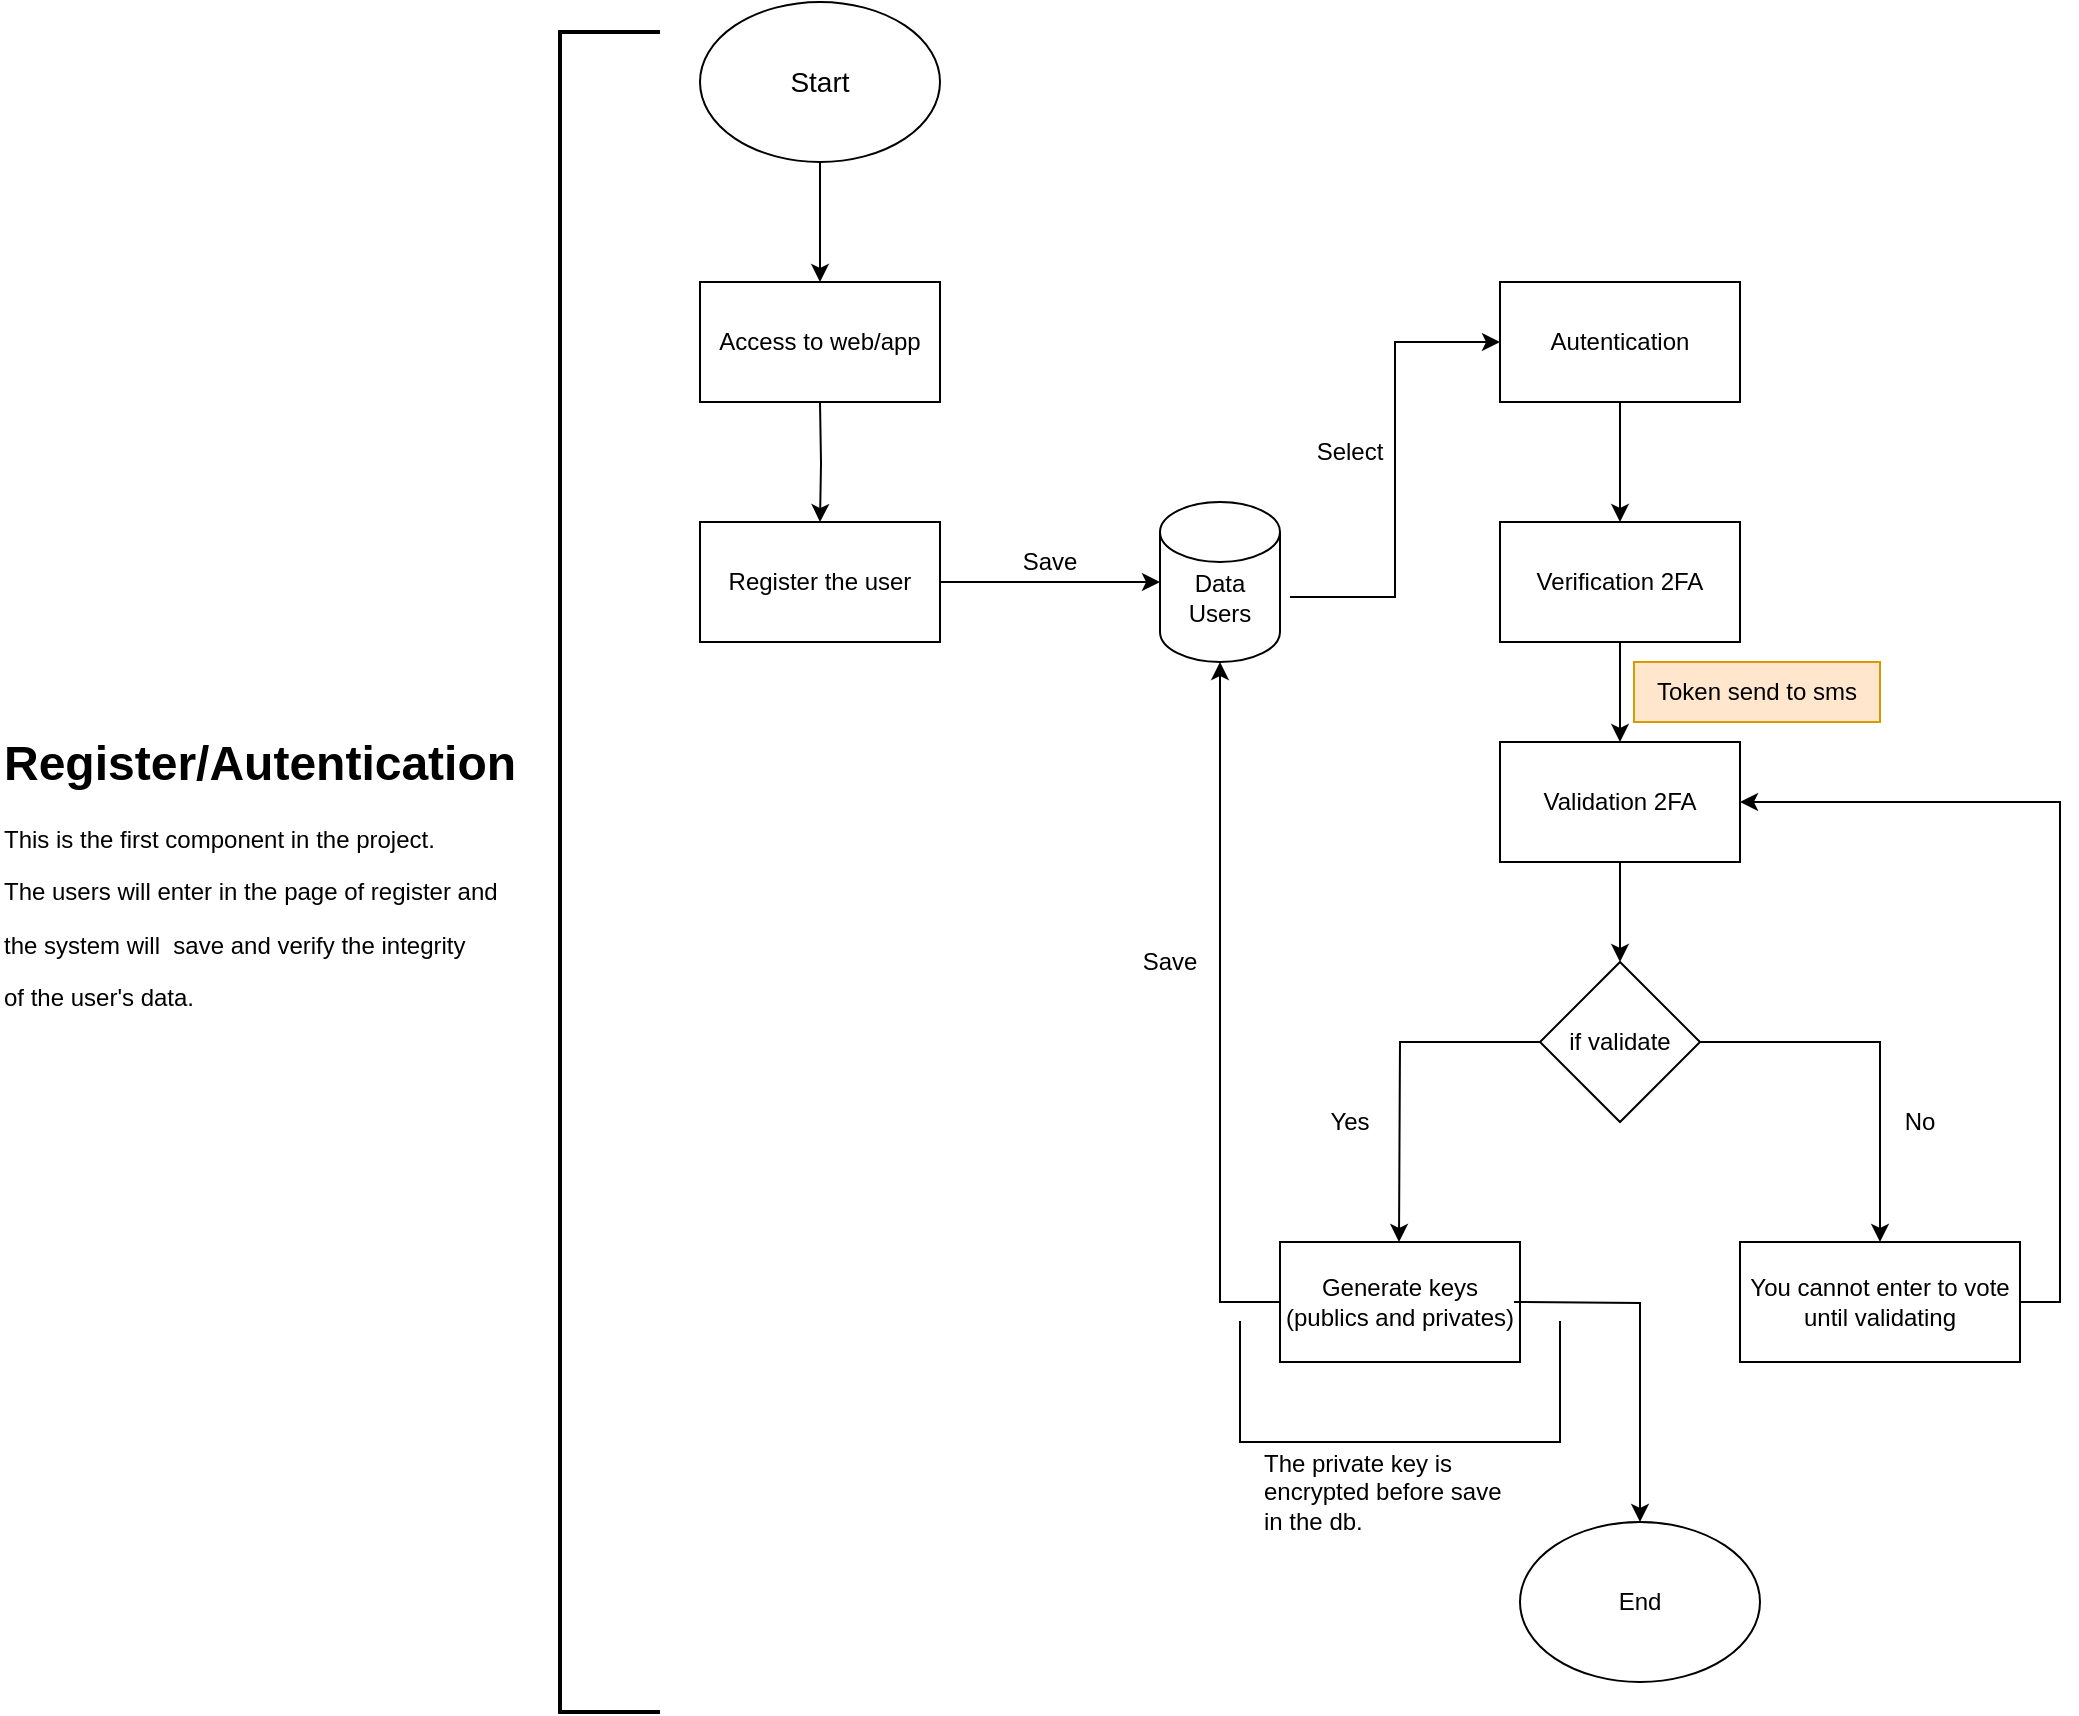 <mxfile version="24.7.6">
  <diagram id="C5RBs43oDa-KdzZeNtuy" name="Page-1">
    <mxGraphModel dx="1434" dy="780" grid="1" gridSize="10" guides="1" tooltips="1" connect="1" arrows="1" fold="1" page="1" pageScale="1" pageWidth="827" pageHeight="1169" math="0" shadow="0">
      <root>
        <mxCell id="WIyWlLk6GJQsqaUBKTNV-0" />
        <mxCell id="WIyWlLk6GJQsqaUBKTNV-1" parent="WIyWlLk6GJQsqaUBKTNV-0" />
        <mxCell id="ydfu1P83oE-KzYwoXBRw-3" value="" style="edgeStyle=orthogonalEdgeStyle;rounded=0;orthogonalLoop=1;jettySize=auto;html=1;" parent="WIyWlLk6GJQsqaUBKTNV-1" source="ydfu1P83oE-KzYwoXBRw-0" edge="1">
          <mxGeometry relative="1" as="geometry">
            <mxPoint x="420" y="180" as="targetPoint" />
          </mxGeometry>
        </mxCell>
        <mxCell id="ydfu1P83oE-KzYwoXBRw-0" value="" style="ellipse;whiteSpace=wrap;html=1;" parent="WIyWlLk6GJQsqaUBKTNV-1" vertex="1">
          <mxGeometry x="360" y="40" width="120" height="80" as="geometry" />
        </mxCell>
        <mxCell id="ydfu1P83oE-KzYwoXBRw-1" value="&lt;font style=&quot;font-size: 14px;&quot;&gt;Start&lt;/font&gt;" style="text;html=1;align=center;verticalAlign=middle;whiteSpace=wrap;rounded=0;" parent="WIyWlLk6GJQsqaUBKTNV-1" vertex="1">
          <mxGeometry x="385" y="62.5" width="70" height="35" as="geometry" />
        </mxCell>
        <mxCell id="ydfu1P83oE-KzYwoXBRw-6" value="" style="edgeStyle=orthogonalEdgeStyle;rounded=0;orthogonalLoop=1;jettySize=auto;html=1;" parent="WIyWlLk6GJQsqaUBKTNV-1" target="ydfu1P83oE-KzYwoXBRw-5" edge="1">
          <mxGeometry relative="1" as="geometry">
            <mxPoint x="420" y="240" as="sourcePoint" />
          </mxGeometry>
        </mxCell>
        <mxCell id="ydfu1P83oE-KzYwoXBRw-5" value="" style="rounded=0;whiteSpace=wrap;html=1;" parent="WIyWlLk6GJQsqaUBKTNV-1" vertex="1">
          <mxGeometry x="360" y="300" width="120" height="60" as="geometry" />
        </mxCell>
        <mxCell id="ydfu1P83oE-KzYwoXBRw-9" value="" style="edgeStyle=orthogonalEdgeStyle;rounded=0;orthogonalLoop=1;jettySize=auto;html=1;" parent="WIyWlLk6GJQsqaUBKTNV-1" source="ydfu1P83oE-KzYwoXBRw-7" target="ydfu1P83oE-KzYwoXBRw-8" edge="1">
          <mxGeometry relative="1" as="geometry" />
        </mxCell>
        <mxCell id="ydfu1P83oE-KzYwoXBRw-7" value="Register the user" style="text;html=1;align=center;verticalAlign=middle;whiteSpace=wrap;rounded=0;" parent="WIyWlLk6GJQsqaUBKTNV-1" vertex="1">
          <mxGeometry x="360" y="300" width="120" height="60" as="geometry" />
        </mxCell>
        <mxCell id="ydfu1P83oE-KzYwoXBRw-8" value="" style="shape=cylinder3;whiteSpace=wrap;html=1;boundedLbl=1;backgroundOutline=1;size=15;" parent="WIyWlLk6GJQsqaUBKTNV-1" vertex="1">
          <mxGeometry x="590" y="290" width="60" height="80" as="geometry" />
        </mxCell>
        <mxCell id="ydfu1P83oE-KzYwoXBRw-37" style="edgeStyle=orthogonalEdgeStyle;rounded=0;orthogonalLoop=1;jettySize=auto;html=1;entryX=0;entryY=0.5;entryDx=0;entryDy=0;" parent="WIyWlLk6GJQsqaUBKTNV-1" source="ydfu1P83oE-KzYwoXBRw-10" target="ydfu1P83oE-KzYwoXBRw-19" edge="1">
          <mxGeometry relative="1" as="geometry" />
        </mxCell>
        <mxCell id="ydfu1P83oE-KzYwoXBRw-10" value="Data&lt;div&gt;Users&lt;/div&gt;" style="text;html=1;align=center;verticalAlign=middle;whiteSpace=wrap;rounded=0;" parent="WIyWlLk6GJQsqaUBKTNV-1" vertex="1">
          <mxGeometry x="585" y="315" width="70" height="45" as="geometry" />
        </mxCell>
        <mxCell id="ydfu1P83oE-KzYwoXBRw-11" value="" style="rounded=0;whiteSpace=wrap;html=1;" parent="WIyWlLk6GJQsqaUBKTNV-1" vertex="1">
          <mxGeometry x="650" y="660" width="120" height="60" as="geometry" />
        </mxCell>
        <mxCell id="ydfu1P83oE-KzYwoXBRw-13" value="Generate keys (publics and privates)" style="text;html=1;align=center;verticalAlign=middle;whiteSpace=wrap;rounded=0;" parent="WIyWlLk6GJQsqaUBKTNV-1" vertex="1">
          <mxGeometry x="650" y="660" width="120" height="60" as="geometry" />
        </mxCell>
        <mxCell id="ydfu1P83oE-KzYwoXBRw-15" value="Save" style="text;html=1;align=center;verticalAlign=middle;whiteSpace=wrap;rounded=0;" parent="WIyWlLk6GJQsqaUBKTNV-1" vertex="1">
          <mxGeometry x="510" y="310" width="50" height="20" as="geometry" />
        </mxCell>
        <mxCell id="ydfu1P83oE-KzYwoXBRw-17" value="Access to web/app" style="rounded=0;whiteSpace=wrap;html=1;" parent="WIyWlLk6GJQsqaUBKTNV-1" vertex="1">
          <mxGeometry x="360" y="180" width="120" height="60" as="geometry" />
        </mxCell>
        <mxCell id="ydfu1P83oE-KzYwoXBRw-18" value="" style="rounded=0;whiteSpace=wrap;html=1;" parent="WIyWlLk6GJQsqaUBKTNV-1" vertex="1">
          <mxGeometry x="760" y="180" width="120" height="60" as="geometry" />
        </mxCell>
        <mxCell id="ydfu1P83oE-KzYwoXBRw-22" value="" style="edgeStyle=orthogonalEdgeStyle;rounded=0;orthogonalLoop=1;jettySize=auto;html=1;" parent="WIyWlLk6GJQsqaUBKTNV-1" source="ydfu1P83oE-KzYwoXBRw-19" edge="1">
          <mxGeometry relative="1" as="geometry">
            <mxPoint x="820.0" y="300" as="targetPoint" />
          </mxGeometry>
        </mxCell>
        <mxCell id="ydfu1P83oE-KzYwoXBRw-19" value="Autentication" style="text;html=1;align=center;verticalAlign=middle;whiteSpace=wrap;rounded=0;" parent="WIyWlLk6GJQsqaUBKTNV-1" vertex="1">
          <mxGeometry x="760" y="180" width="120" height="60" as="geometry" />
        </mxCell>
        <mxCell id="ydfu1P83oE-KzYwoXBRw-58" style="edgeStyle=orthogonalEdgeStyle;rounded=0;orthogonalLoop=1;jettySize=auto;html=1;entryX=0.5;entryY=0;entryDx=0;entryDy=0;" parent="WIyWlLk6GJQsqaUBKTNV-1" target="ydfu1P83oE-KzYwoXBRw-41" edge="1">
          <mxGeometry relative="1" as="geometry">
            <mxPoint x="767" y="690" as="sourcePoint" />
          </mxGeometry>
        </mxCell>
        <mxCell id="ydfu1P83oE-KzYwoXBRw-32" value="" style="rounded=0;whiteSpace=wrap;html=1;" parent="WIyWlLk6GJQsqaUBKTNV-1" vertex="1">
          <mxGeometry x="880" y="660" width="140" height="60" as="geometry" />
        </mxCell>
        <mxCell id="gzRLGXDGxdTDZa-ZImP4-12" style="edgeStyle=orthogonalEdgeStyle;rounded=0;orthogonalLoop=1;jettySize=auto;html=1;exitX=1;exitY=0.5;exitDx=0;exitDy=0;entryX=1;entryY=0.5;entryDx=0;entryDy=0;" edge="1" parent="WIyWlLk6GJQsqaUBKTNV-1" source="ydfu1P83oE-KzYwoXBRw-33" target="ydfu1P83oE-KzYwoXBRw-49">
          <mxGeometry relative="1" as="geometry" />
        </mxCell>
        <mxCell id="ydfu1P83oE-KzYwoXBRw-33" value="You cannot enter to vote&lt;div&gt;until validating&lt;/div&gt;" style="text;html=1;align=center;verticalAlign=middle;whiteSpace=wrap;rounded=0;" parent="WIyWlLk6GJQsqaUBKTNV-1" vertex="1">
          <mxGeometry x="880" y="660" width="140" height="60" as="geometry" />
        </mxCell>
        <mxCell id="ydfu1P83oE-KzYwoXBRw-38" value="Select" style="text;html=1;align=center;verticalAlign=middle;whiteSpace=wrap;rounded=0;" parent="WIyWlLk6GJQsqaUBKTNV-1" vertex="1">
          <mxGeometry x="655" y="250" width="60" height="30" as="geometry" />
        </mxCell>
        <mxCell id="ydfu1P83oE-KzYwoXBRw-39" value="" style="strokeWidth=2;html=1;shape=mxgraph.flowchart.annotation_1;align=left;pointerEvents=1;" parent="WIyWlLk6GJQsqaUBKTNV-1" vertex="1">
          <mxGeometry x="290" y="55" width="50" height="840" as="geometry" />
        </mxCell>
        <mxCell id="ydfu1P83oE-KzYwoXBRw-40" value="&lt;h1 style=&quot;margin-top: 0px;&quot;&gt;Register/Autentication&lt;/h1&gt;&lt;p&gt;This is the first component in the project.&lt;/p&gt;&lt;p&gt;The users will enter in the page of register and&amp;nbsp;&lt;/p&gt;&lt;p&gt;the system will&amp;nbsp; save and verify the integrity&lt;/p&gt;&lt;p&gt;of the user&#39;s data.&lt;/p&gt;" style="text;html=1;whiteSpace=wrap;overflow=hidden;rounded=0;" parent="WIyWlLk6GJQsqaUBKTNV-1" vertex="1">
          <mxGeometry x="10" y="400" width="260" height="150" as="geometry" />
        </mxCell>
        <mxCell id="ydfu1P83oE-KzYwoXBRw-41" value="End" style="ellipse;whiteSpace=wrap;html=1;" parent="WIyWlLk6GJQsqaUBKTNV-1" vertex="1">
          <mxGeometry x="770" y="800" width="120" height="80" as="geometry" />
        </mxCell>
        <mxCell id="ydfu1P83oE-KzYwoXBRw-46" value="" style="rounded=0;whiteSpace=wrap;html=1;" parent="WIyWlLk6GJQsqaUBKTNV-1" vertex="1">
          <mxGeometry x="760" y="300" width="120" height="60" as="geometry" />
        </mxCell>
        <mxCell id="ydfu1P83oE-KzYwoXBRw-50" value="" style="edgeStyle=orthogonalEdgeStyle;rounded=0;orthogonalLoop=1;jettySize=auto;html=1;" parent="WIyWlLk6GJQsqaUBKTNV-1" source="ydfu1P83oE-KzYwoXBRw-47" target="ydfu1P83oE-KzYwoXBRw-49" edge="1">
          <mxGeometry relative="1" as="geometry" />
        </mxCell>
        <mxCell id="ydfu1P83oE-KzYwoXBRw-47" value="Verification 2FA" style="text;html=1;align=center;verticalAlign=middle;whiteSpace=wrap;rounded=0;" parent="WIyWlLk6GJQsqaUBKTNV-1" vertex="1">
          <mxGeometry x="760" y="300" width="120" height="60" as="geometry" />
        </mxCell>
        <mxCell id="ydfu1P83oE-KzYwoXBRw-48" value="" style="rounded=0;whiteSpace=wrap;html=1;" parent="WIyWlLk6GJQsqaUBKTNV-1" vertex="1">
          <mxGeometry x="760" y="410" width="120" height="60" as="geometry" />
        </mxCell>
        <mxCell id="ydfu1P83oE-KzYwoXBRw-52" value="" style="edgeStyle=orthogonalEdgeStyle;rounded=0;orthogonalLoop=1;jettySize=auto;html=1;" parent="WIyWlLk6GJQsqaUBKTNV-1" source="ydfu1P83oE-KzYwoXBRw-49" target="ydfu1P83oE-KzYwoXBRw-51" edge="1">
          <mxGeometry relative="1" as="geometry" />
        </mxCell>
        <mxCell id="ydfu1P83oE-KzYwoXBRw-49" value="Validation 2FA" style="text;html=1;align=center;verticalAlign=middle;whiteSpace=wrap;rounded=0;" parent="WIyWlLk6GJQsqaUBKTNV-1" vertex="1">
          <mxGeometry x="760" y="410" width="120" height="60" as="geometry" />
        </mxCell>
        <mxCell id="ydfu1P83oE-KzYwoXBRw-54" style="edgeStyle=orthogonalEdgeStyle;rounded=0;orthogonalLoop=1;jettySize=auto;html=1;entryX=0.5;entryY=0;entryDx=0;entryDy=0;" parent="WIyWlLk6GJQsqaUBKTNV-1" source="ydfu1P83oE-KzYwoXBRw-51" edge="1">
          <mxGeometry relative="1" as="geometry">
            <mxPoint x="709.5" y="660" as="targetPoint" />
          </mxGeometry>
        </mxCell>
        <mxCell id="ydfu1P83oE-KzYwoXBRw-55" style="edgeStyle=orthogonalEdgeStyle;rounded=0;orthogonalLoop=1;jettySize=auto;html=1;entryX=0.5;entryY=0;entryDx=0;entryDy=0;" parent="WIyWlLk6GJQsqaUBKTNV-1" source="ydfu1P83oE-KzYwoXBRw-51" target="ydfu1P83oE-KzYwoXBRw-33" edge="1">
          <mxGeometry relative="1" as="geometry">
            <mxPoint x="920.0" y="650" as="targetPoint" />
          </mxGeometry>
        </mxCell>
        <mxCell id="ydfu1P83oE-KzYwoXBRw-51" value="" style="rhombus;whiteSpace=wrap;html=1;" parent="WIyWlLk6GJQsqaUBKTNV-1" vertex="1">
          <mxGeometry x="780" y="520" width="80" height="80" as="geometry" />
        </mxCell>
        <mxCell id="ydfu1P83oE-KzYwoXBRw-53" value="if validate" style="text;html=1;align=center;verticalAlign=middle;whiteSpace=wrap;rounded=0;" parent="WIyWlLk6GJQsqaUBKTNV-1" vertex="1">
          <mxGeometry x="790" y="545" width="60" height="30" as="geometry" />
        </mxCell>
        <mxCell id="ydfu1P83oE-KzYwoXBRw-60" value="Yes" style="text;html=1;align=center;verticalAlign=middle;whiteSpace=wrap;rounded=0;" parent="WIyWlLk6GJQsqaUBKTNV-1" vertex="1">
          <mxGeometry x="655" y="585" width="60" height="30" as="geometry" />
        </mxCell>
        <mxCell id="ydfu1P83oE-KzYwoXBRw-61" value="No" style="text;html=1;align=center;verticalAlign=middle;whiteSpace=wrap;rounded=0;" parent="WIyWlLk6GJQsqaUBKTNV-1" vertex="1">
          <mxGeometry x="940" y="585" width="60" height="30" as="geometry" />
        </mxCell>
        <mxCell id="gzRLGXDGxdTDZa-ZImP4-2" style="edgeStyle=orthogonalEdgeStyle;rounded=0;orthogonalLoop=1;jettySize=auto;html=1;exitX=0;exitY=0.5;exitDx=0;exitDy=0;entryX=0.5;entryY=1;entryDx=0;entryDy=0;entryPerimeter=0;" edge="1" parent="WIyWlLk6GJQsqaUBKTNV-1" source="ydfu1P83oE-KzYwoXBRw-13" target="ydfu1P83oE-KzYwoXBRw-8">
          <mxGeometry relative="1" as="geometry" />
        </mxCell>
        <mxCell id="gzRLGXDGxdTDZa-ZImP4-3" value="Save" style="text;html=1;align=center;verticalAlign=middle;whiteSpace=wrap;rounded=0;" vertex="1" parent="WIyWlLk6GJQsqaUBKTNV-1">
          <mxGeometry x="570" y="510" width="50" height="20" as="geometry" />
        </mxCell>
        <mxCell id="gzRLGXDGxdTDZa-ZImP4-4" value="Token send to sms" style="text;html=1;align=center;verticalAlign=middle;whiteSpace=wrap;rounded=0;fillColor=#ffe6cc;strokeColor=#d79b00;" vertex="1" parent="WIyWlLk6GJQsqaUBKTNV-1">
          <mxGeometry x="827" y="370" width="123" height="30" as="geometry" />
        </mxCell>
        <mxCell id="gzRLGXDGxdTDZa-ZImP4-10" value="" style="shape=partialRectangle;whiteSpace=wrap;html=1;bottom=1;right=1;left=1;top=0;fillColor=none;routingCenterX=-0.5;strokeColor=default;" vertex="1" parent="WIyWlLk6GJQsqaUBKTNV-1">
          <mxGeometry x="630" y="700" width="160" height="60" as="geometry" />
        </mxCell>
        <mxCell id="gzRLGXDGxdTDZa-ZImP4-11" value="The private key is encrypted before save in the db." style="text;html=1;align=left;verticalAlign=middle;whiteSpace=wrap;rounded=0;" vertex="1" parent="WIyWlLk6GJQsqaUBKTNV-1">
          <mxGeometry x="640" y="760" width="130" height="50" as="geometry" />
        </mxCell>
      </root>
    </mxGraphModel>
  </diagram>
</mxfile>
